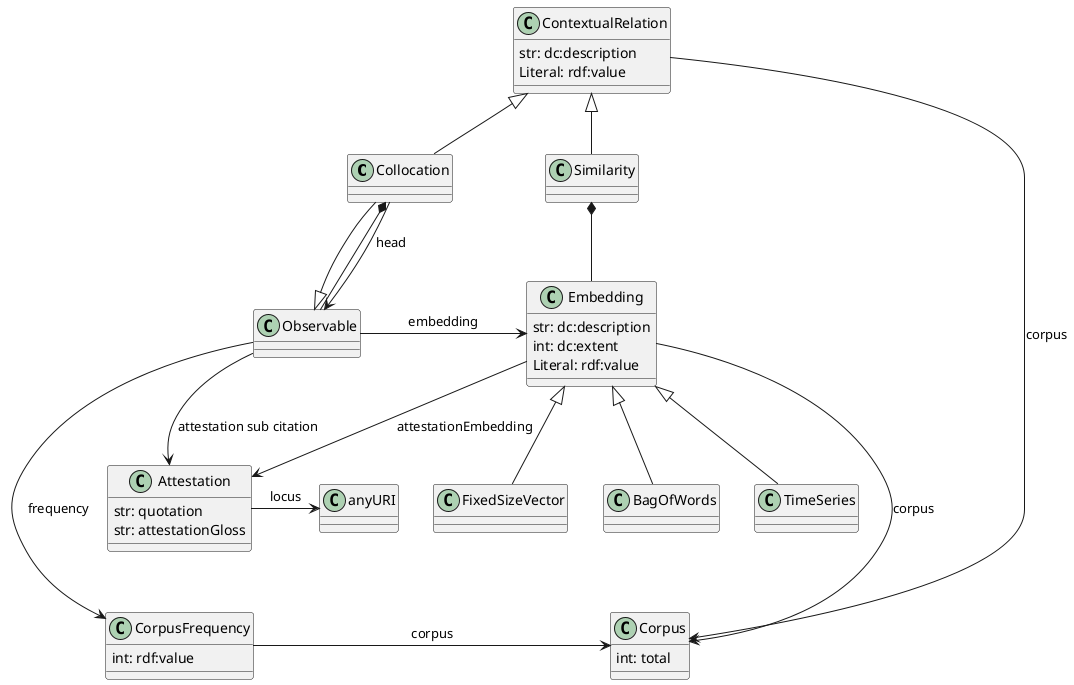 @startuml

Collocation *-down- Observable

Embedding -down-> Attestation: attestationEmbedding
Attestation -[hidden]-> CorpusFrequency


Observable -> Embedding: embedding
Observable -> CorpusFrequency: frequency
Observable -> Attestation: attestation sub citation

class Embedding {
 str: dc:description
 int: dc:extent
 Literal: rdf:value
}

FixedSizeVector -up-|> Embedding
BagOfWords -up-|> Embedding
TimeSeries -up-|> Embedding

class ContextualRelation {
  str: dc:description
  Literal: rdf:value
}

ContextualRelation <|-down- Collocation
ContextualRelation <|-down- Similarity
Similarity *-down- Embedding

class CorpusFrequency {
  int: rdf:value
}

class Attestation {
  str: quotation
  str: attestationGloss
}

class Corpus {
  int: total
}

Attestation -> anyURI: locus
CorpusFrequency -> Corpus: corpus
Embedding -> Corpus: corpus
ContextualRelation -> Corpus: corpus

anyURI -[hidden]-> Corpus

Collocation -down-> Observable: head
Collocation -down-|> Observable
 
@enduml
